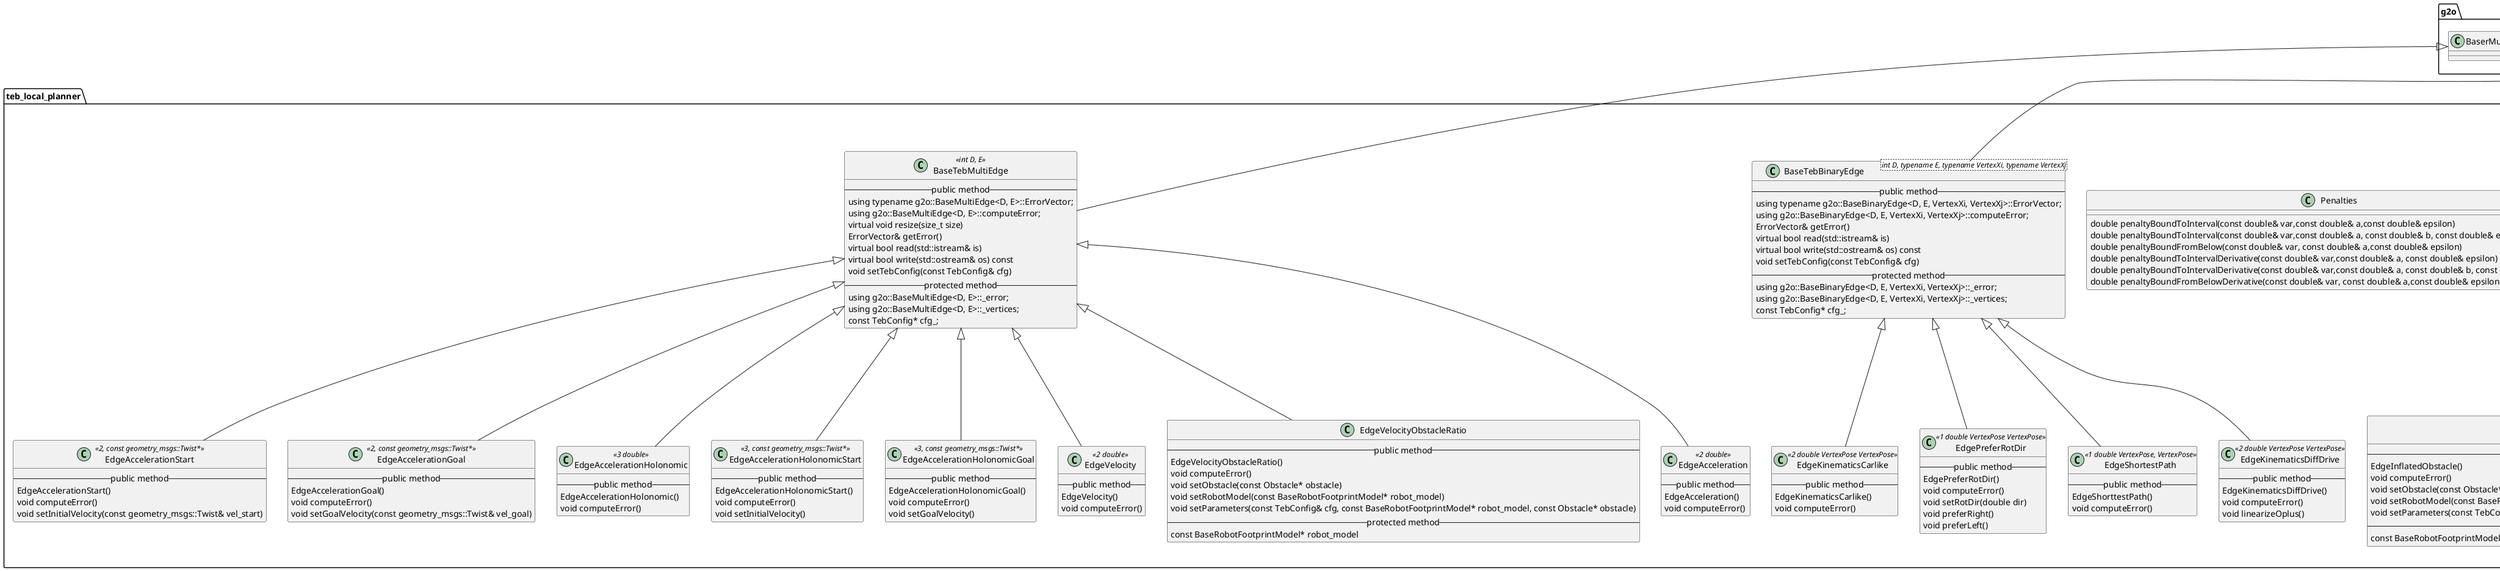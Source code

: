 @startuml
'https://plantuml.com/class-diagram
namespace g2o{
class BaseUnaryEdge << D E VertexXi >>
class BaseBinaryEdge << D E VertexXi VertexXj >>
class BaseMultiEdge<< D E>>


class BaseVertex

}


namespace teb_local_planner{

class BaseTebUnaryEdge <<int D, E, VertexXi >> {
-- public method --
  using typename g2o::BaseUnaryEdge<D, E, VertexXi>::ErrorVector;
  using g2o::BaseUnaryEdge<D, E, VertexXi>::computeError;
  ErrorVector& getError()
  virtual bool read(std::istream& is)
  virtual bool write(std::ostream& os) const
  void setTebConfig(const TebConfig& cfg)
-- protected method --
  using g2o::BaseUnaryEdge<D, E, VertexXi>::_error;
  using g2o::BaseUnaryEdge<D, E, VertexXi>::_vertices;
  const TebConfig* cfg_;
}

class BaseTebBinaryEdge<int D, typename E, typename VertexXi, typename VertexXj>
{
-- public method --
  using typename g2o::BaseBinaryEdge<D, E, VertexXi, VertexXj>::ErrorVector;
  using g2o::BaseBinaryEdge<D, E, VertexXi, VertexXj>::computeError;
  ErrorVector& getError()
  virtual bool read(std::istream& is)
  virtual bool write(std::ostream& os) const
  void setTebConfig(const TebConfig& cfg)
-- protected method --
  using g2o::BaseBinaryEdge<D, E, VertexXi, VertexXj>::_error;
  using g2o::BaseBinaryEdge<D, E, VertexXi, VertexXj>::_vertices;
  const TebConfig* cfg_;
}

class BaseTebMultiEdge <<int D, E>>
{
-- public method --
  using typename g2o::BaseMultiEdge<D, E>::ErrorVector;
  using g2o::BaseMultiEdge<D, E>::computeError;
  virtual void resize(size_t size)
  ErrorVector& getError()
  virtual bool read(std::istream& is)
  virtual bool write(std::ostream& os) const
  void setTebConfig(const TebConfig& cfg)
-- protected method --
  using g2o::BaseMultiEdge<D, E>::_error;
  using g2o::BaseMultiEdge<D, E>::_vertices;
  const TebConfig* cfg_;
}

class EdgeAcceleration<< 2 double>>
{
-- public method --
EdgeAcceleration()
void computeError()
}

class EdgeAccelerationStart<<2, const geometry_msgs::Twist*>>
{
-- public method --
EdgeAccelerationStart()
void computeError()
void setInitialVelocity(const geometry_msgs::Twist& vel_start)
}

class EdgeAccelerationGoal<<2, const geometry_msgs::Twist*>>
{
-- public method --
EdgeAccelerationGoal()
void computeError()
void setGoalVelocity(const geometry_msgs::Twist& vel_goal)
}

class EdgeAccelerationHolonomic<<3 double>>
{
-- public method --
EdgeAccelerationHolonomic()
void computeError()
}

class EdgeAccelerationHolonomicStart<<3, const geometry_msgs::Twist*>>
{
-- public method --
EdgeAccelerationHolonomicStart()
void computeError()
void setInitialVelocity()
}

class EdgeAccelerationHolonomicGoal<<3, const geometry_msgs::Twist*>>
{
-- public method --
EdgeAccelerationHolonomicGoal()
void computeError()
void setGoalVelocity()
}

class EdgeDynamicObstacle<<2, const Obstacle*, VertexPose>>
{
-- public method --
EdgeDynamicObstacle()
EdgeDynamicObstacle(double t)
void computeError()
void setObstacle(const Obstacle* obstacle)
void setRobotModel(const BaseRobotFootprintModel* robot_model)
void setParameters(const TebConfig& cfg, const BaseRobotFootprintModel* robot_model, const Obstacle* obstacle)
-- protected method --
const BaseRobotFootprintModel* robot_model_
double t_
}

class EdgeKinematicsDiffDrive<< 2 double VertexPose VertexPose>>
{
-- public method --
EdgeKinematicsDiffDrive()
void computeError()
void linearizeOplus()
}

class EdgeKinematicsCarlike<<2 double VertexPose VertexPose>>
{
-- public method --
EdgeKinematicsCarlike()
void computeError()
}

class EdgeObstacle<<1 const Obstacle* VertexPose>>
{
-- public method --
EdgeObstacle()
void computeError()
void setObstacle(const Obstacle* obstacle)
void setRobotModel(const BaseRobotFootprintModel* robot_model)
void setParameters(const TebConfig& cfg, const BaseRobotFootprintModel* robot_model, const Obstacle* obstacle)
-- protected method --
const BaseRobotFootprintModel* robot_model
}

class EdgeInflatedObstacle<<2 Obstacle* VertexPose>>
{
-- public method --
EdgeInflatedObstacle()
void computeError()
void setObstacle(const Obstacle* obstacle)
void setRobotModel(const BaseRobotFootprintModel* robot_model)
void setParameters(const TebConfig& cfg, (const BaseRobotFootprintModel* robot_model, const Osbtacle* obstacle)
-- protected method --
const BaseRobotFootprintModel *robot_model
}

class EdgePreferRotDir<<1 double VertexPose VertexPose>>
{
-- public method --
EdgePreferRotDir()
void computeError()
void setRotDir(double dir)
void preferRight()
void preferLeft()
}

class EdgeShortestPath<<1 double VertexPose, VertexPose>>
{
-- public method --
EdgeShorttestPath()
void computeError()
}

class EdgeTimeOptimal<<1 double VertexTimeDiff>>
{
-- public method --
EdgeTimeOptimal()
void computeError()
void linearizeOplus()
}

class EdgeVelocity<<2 double>>
{
-- public method --
EdgeVelocity()
void computeError()
}

class EdgeVelocityObstacleRatio
{
-- public method --
EdgeVelocityObstacleRatio()
void computeError()
void setObstacle(const Obstacle* obstacle)
void setRobotModel(const BaseRobotFootprintModel* robot_model)
void setParameters(const TebConfig& cfg, const BaseRobotFootprintModel* robot_model, const Obstacle* obstacle)
-- protected method --
const BaseRobotFootprintModel* robot_model
}

class EdgeViaPoint<<1 Eigen::Vector2d* VertexPose>>
{
EdgeViaPoint()
void computeError()
void setViaPoint(const Eigen::Vector2d* via_point)
void setParameters(const TebConfig& cfg, const Eigen::Vector2d* via_point)
}

class Penalties{
double penaltyBoundToInterval(const double& var,const double& a,const double& epsilon)
double penaltyBoundToInterval(const double& var,const double& a, const double& b, const double& epsilon)
double penaltyBoundFromBelow(const double& var, const double& a,const double& epsilon)
double penaltyBoundToIntervalDerivative(const double& var,const double& a, const double& epsilon)
double penaltyBoundToIntervalDerivative(const double& var,const double& a, const double& b, const double& epsilon)
double penaltyBoundFromBelowDerivative(const double& var, const double& a,const double& epsilon)
}
}

g2o.BaseUnaryEdge <|-- teb_local_planner.BaseTebUnaryEdge
g2o.BaseBinyrEdge <|-- teb_local_planner.BaseTebBinaryEdge
g2o.BaserMultiEdge <|-- teb_local_planner.BaseTebMultiEdge
teb_local_planner.BaseTebMultiEdge <|-- teb_local_planner.EdgeAcceleration
teb_local_planner.BaseTebMultiEdge <|-- teb_local_planner.EdgeAccelerationStart
teb_local_planner.BaseTebMultiEdge <|-- teb_local_planner.EdgeAccelerationGoal
teb_local_planner.BaseTebMultiEdge <|-- teb_local_planner.EdgeAccelerationHolonomic
teb_local_planner.BaseTebMultiEdge <|-- teb_local_planner.EdgeAccelerationHolonomicStart
teb_local_planner.BaseTebMultiEdge <|-- teb_local_planner.EdgeAccelerationHolonomicGoal
teb_local_planner.BaseTebUnaryEdge <|-- teb_local_planner.EdgeDynamicObstacle
teb_local_planner.BaseTebBinaryEdge <|-- teb_local_planner.EdgeKinematicsDiffDrive
teb_local_planner.BaseTebBinaryEdge <|-- teb_local_planner.EdgeKinematicsCarlike
teb_local_planner.BaseTebUnaryEdge <|-- teb_local_planner.EdgeObstacle
teb_local_planner.BaseTebUnaryEdge <|-- teb_local_planner.EdgeInflatedObstacle
teb_local_planner.BaseTebBinaryEdge <|-- teb_local_planner.EdgePreferRotDir
teb_local_planner.BaseTebBinaryEdge <|-- teb_local_planner.EdgeShortestPath
teb_local_planner.BaseTebUnaryEdge <|-- teb_local_planner.EdgeTimeOptimal
teb_local_planner.BaseTebUnaryEdge <|-- teb_local_planner.EdgeViaPoint
teb_local_planner.BaseTebMultiEdge <|-- teb_local_planner.EdgeVelocity
teb_local_planner.BaseTebMultiEdge <|-- teb_local_planner.EdgeVelocityObstacleRatio




namespace teb_local_planner{

class VertexPose<< 3 PoseSE2>>
{
-- public method --
VertexPose(bool fixed = false)
VertexPose(const PoseSE2& pose, bool fixed = false)
VertexPose(const Eigen::Ref<const Eigen::Vector2d>& position, double theta, bool fixed = false)
VertexPose(double x, double y, double theta, bool fixed = false)
inline PoseSE2& pose()
inline const PoseSE2& pose() const
inline Eigen::Vector2d& position()
inline const Eigen::Vector2d& position() const
inline double& x()
inline const double& x() const
inline double& y()
inline const double& y() const
inline double& theta()
inline const double& theta() const
virtual void setToOriginImpl()
virtual void oplusImpl(const double* update)
virtual bool read(std::istream& is)
virtual bool write(std::ostream& os) const
}

class VertexTimeDiff<<1 double>>
{
-- public method --
VertexTimeDiff(bool fixed = false)
VertexTimeDiff(double dt, bool fixed=false)
inline double& dt()
inline const double& dt() const
virtual void setToOriginImpl()
virtual void oplusImpl(const double* update)
virtual bool read(std::istream& is)
virtual bool write(std::ostream& os) const
}

}

g2o.BaseVertex <|-- teb_local_planner.VertexPose
g2o.BaseVertex <|-- teb_local_planner.VertexTimeDiff



@enduml